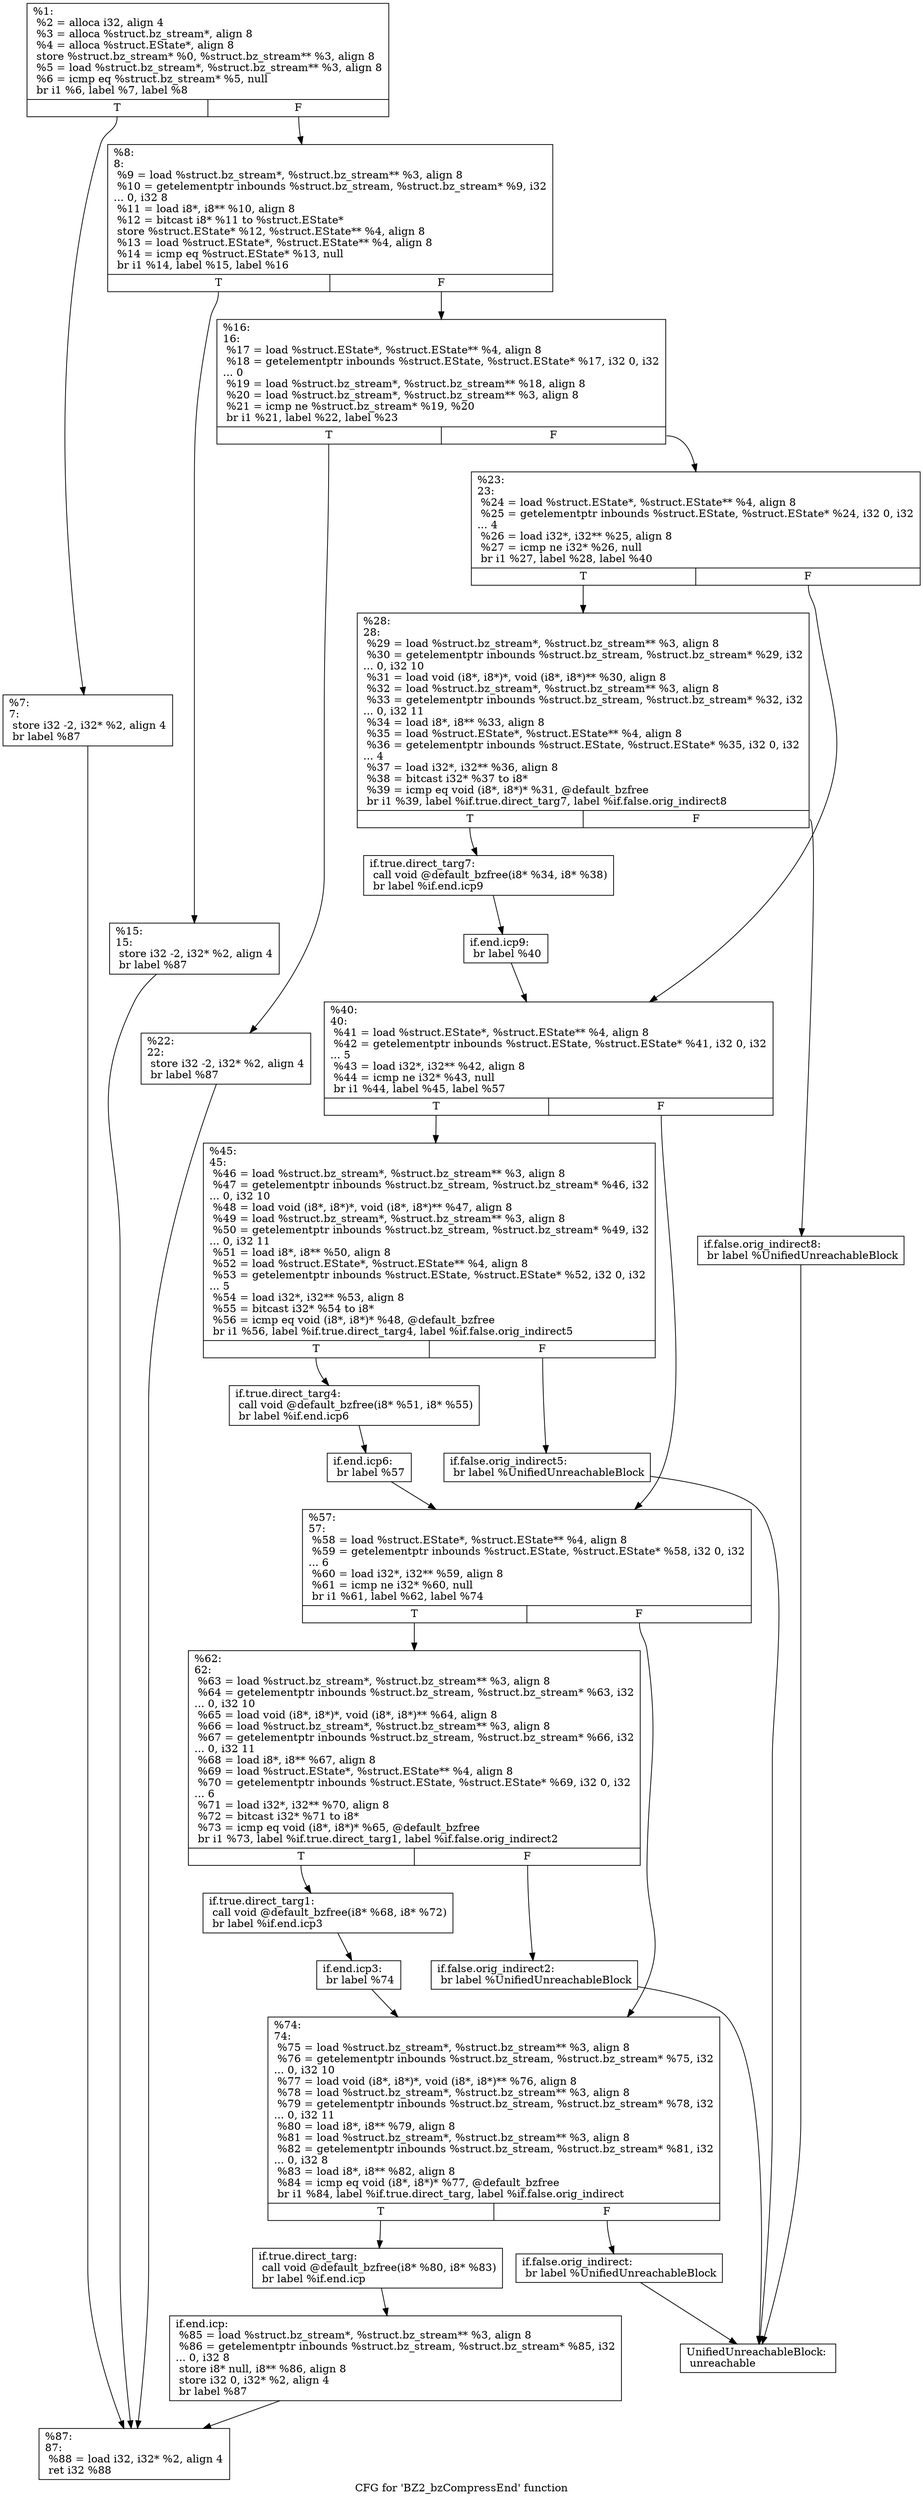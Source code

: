 digraph "CFG for 'BZ2_bzCompressEnd' function" {
	label="CFG for 'BZ2_bzCompressEnd' function";

	Node0x1cb9df0 [shape=record,label="{%1:\l  %2 = alloca i32, align 4\l  %3 = alloca %struct.bz_stream*, align 8\l  %4 = alloca %struct.EState*, align 8\l  store %struct.bz_stream* %0, %struct.bz_stream** %3, align 8\l  %5 = load %struct.bz_stream*, %struct.bz_stream** %3, align 8\l  %6 = icmp eq %struct.bz_stream* %5, null\l  br i1 %6, label %7, label %8\l|{<s0>T|<s1>F}}"];
	Node0x1cb9df0:s0 -> Node0x1cc0f60;
	Node0x1cb9df0:s1 -> Node0x1cc0fb0;
	Node0x1cc0f60 [shape=record,label="{%7:\l7:                                                \l  store i32 -2, i32* %2, align 4\l  br label %87\l}"];
	Node0x1cc0f60 -> Node0x1cc16e0;
	Node0x1cc0fb0 [shape=record,label="{%8:\l8:                                                \l  %9 = load %struct.bz_stream*, %struct.bz_stream** %3, align 8\l  %10 = getelementptr inbounds %struct.bz_stream, %struct.bz_stream* %9, i32\l... 0, i32 8\l  %11 = load i8*, i8** %10, align 8\l  %12 = bitcast i8* %11 to %struct.EState*\l  store %struct.EState* %12, %struct.EState** %4, align 8\l  %13 = load %struct.EState*, %struct.EState** %4, align 8\l  %14 = icmp eq %struct.EState* %13, null\l  br i1 %14, label %15, label %16\l|{<s0>T|<s1>F}}"];
	Node0x1cc0fb0:s0 -> Node0x1cc1000;
	Node0x1cc0fb0:s1 -> Node0x1cc1050;
	Node0x1cc1000 [shape=record,label="{%15:\l15:                                               \l  store i32 -2, i32* %2, align 4\l  br label %87\l}"];
	Node0x1cc1000 -> Node0x1cc16e0;
	Node0x1cc1050 [shape=record,label="{%16:\l16:                                               \l  %17 = load %struct.EState*, %struct.EState** %4, align 8\l  %18 = getelementptr inbounds %struct.EState, %struct.EState* %17, i32 0, i32\l... 0\l  %19 = load %struct.bz_stream*, %struct.bz_stream** %18, align 8\l  %20 = load %struct.bz_stream*, %struct.bz_stream** %3, align 8\l  %21 = icmp ne %struct.bz_stream* %19, %20\l  br i1 %21, label %22, label %23\l|{<s0>T|<s1>F}}"];
	Node0x1cc1050:s0 -> Node0x1cc10a0;
	Node0x1cc1050:s1 -> Node0x1cc10f0;
	Node0x1cc10a0 [shape=record,label="{%22:\l22:                                               \l  store i32 -2, i32* %2, align 4\l  br label %87\l}"];
	Node0x1cc10a0 -> Node0x1cc16e0;
	Node0x1cc10f0 [shape=record,label="{%23:\l23:                                               \l  %24 = load %struct.EState*, %struct.EState** %4, align 8\l  %25 = getelementptr inbounds %struct.EState, %struct.EState* %24, i32 0, i32\l... 4\l  %26 = load i32*, i32** %25, align 8\l  %27 = icmp ne i32* %26, null\l  br i1 %27, label %28, label %40\l|{<s0>T|<s1>F}}"];
	Node0x1cc10f0:s0 -> Node0x1cc1140;
	Node0x1cc10f0:s1 -> Node0x1cc1280;
	Node0x1cc1140 [shape=record,label="{%28:\l28:                                               \l  %29 = load %struct.bz_stream*, %struct.bz_stream** %3, align 8\l  %30 = getelementptr inbounds %struct.bz_stream, %struct.bz_stream* %29, i32\l... 0, i32 10\l  %31 = load void (i8*, i8*)*, void (i8*, i8*)** %30, align 8\l  %32 = load %struct.bz_stream*, %struct.bz_stream** %3, align 8\l  %33 = getelementptr inbounds %struct.bz_stream, %struct.bz_stream* %32, i32\l... 0, i32 11\l  %34 = load i8*, i8** %33, align 8\l  %35 = load %struct.EState*, %struct.EState** %4, align 8\l  %36 = getelementptr inbounds %struct.EState, %struct.EState* %35, i32 0, i32\l... 4\l  %37 = load i32*, i32** %36, align 8\l  %38 = bitcast i32* %37 to i8*\l  %39 = icmp eq void (i8*, i8*)* %31, @default_bzfree\l  br i1 %39, label %if.true.direct_targ7, label %if.false.orig_indirect8\l|{<s0>T|<s1>F}}"];
	Node0x1cc1140:s0 -> Node0x1cc1190;
	Node0x1cc1140:s1 -> Node0x1cc11e0;
	Node0x1cc1190 [shape=record,label="{if.true.direct_targ7:                             \l  call void @default_bzfree(i8* %34, i8* %38)\l  br label %if.end.icp9\l}"];
	Node0x1cc1190 -> Node0x1cc1230;
	Node0x1cc11e0 [shape=record,label="{if.false.orig_indirect8:                          \l  br label %UnifiedUnreachableBlock\l}"];
	Node0x1cc11e0 -> Node0x1cc1730;
	Node0x1cc1230 [shape=record,label="{if.end.icp9:                                      \l  br label %40\l}"];
	Node0x1cc1230 -> Node0x1cc1280;
	Node0x1cc1280 [shape=record,label="{%40:\l40:                                               \l  %41 = load %struct.EState*, %struct.EState** %4, align 8\l  %42 = getelementptr inbounds %struct.EState, %struct.EState* %41, i32 0, i32\l... 5\l  %43 = load i32*, i32** %42, align 8\l  %44 = icmp ne i32* %43, null\l  br i1 %44, label %45, label %57\l|{<s0>T|<s1>F}}"];
	Node0x1cc1280:s0 -> Node0x1cc12d0;
	Node0x1cc1280:s1 -> Node0x1cc1410;
	Node0x1cc12d0 [shape=record,label="{%45:\l45:                                               \l  %46 = load %struct.bz_stream*, %struct.bz_stream** %3, align 8\l  %47 = getelementptr inbounds %struct.bz_stream, %struct.bz_stream* %46, i32\l... 0, i32 10\l  %48 = load void (i8*, i8*)*, void (i8*, i8*)** %47, align 8\l  %49 = load %struct.bz_stream*, %struct.bz_stream** %3, align 8\l  %50 = getelementptr inbounds %struct.bz_stream, %struct.bz_stream* %49, i32\l... 0, i32 11\l  %51 = load i8*, i8** %50, align 8\l  %52 = load %struct.EState*, %struct.EState** %4, align 8\l  %53 = getelementptr inbounds %struct.EState, %struct.EState* %52, i32 0, i32\l... 5\l  %54 = load i32*, i32** %53, align 8\l  %55 = bitcast i32* %54 to i8*\l  %56 = icmp eq void (i8*, i8*)* %48, @default_bzfree\l  br i1 %56, label %if.true.direct_targ4, label %if.false.orig_indirect5\l|{<s0>T|<s1>F}}"];
	Node0x1cc12d0:s0 -> Node0x1cc1320;
	Node0x1cc12d0:s1 -> Node0x1cc1370;
	Node0x1cc1320 [shape=record,label="{if.true.direct_targ4:                             \l  call void @default_bzfree(i8* %51, i8* %55)\l  br label %if.end.icp6\l}"];
	Node0x1cc1320 -> Node0x1cc13c0;
	Node0x1cc1370 [shape=record,label="{if.false.orig_indirect5:                          \l  br label %UnifiedUnreachableBlock\l}"];
	Node0x1cc1370 -> Node0x1cc1730;
	Node0x1cc13c0 [shape=record,label="{if.end.icp6:                                      \l  br label %57\l}"];
	Node0x1cc13c0 -> Node0x1cc1410;
	Node0x1cc1410 [shape=record,label="{%57:\l57:                                               \l  %58 = load %struct.EState*, %struct.EState** %4, align 8\l  %59 = getelementptr inbounds %struct.EState, %struct.EState* %58, i32 0, i32\l... 6\l  %60 = load i32*, i32** %59, align 8\l  %61 = icmp ne i32* %60, null\l  br i1 %61, label %62, label %74\l|{<s0>T|<s1>F}}"];
	Node0x1cc1410:s0 -> Node0x1cc1460;
	Node0x1cc1410:s1 -> Node0x1cc15a0;
	Node0x1cc1460 [shape=record,label="{%62:\l62:                                               \l  %63 = load %struct.bz_stream*, %struct.bz_stream** %3, align 8\l  %64 = getelementptr inbounds %struct.bz_stream, %struct.bz_stream* %63, i32\l... 0, i32 10\l  %65 = load void (i8*, i8*)*, void (i8*, i8*)** %64, align 8\l  %66 = load %struct.bz_stream*, %struct.bz_stream** %3, align 8\l  %67 = getelementptr inbounds %struct.bz_stream, %struct.bz_stream* %66, i32\l... 0, i32 11\l  %68 = load i8*, i8** %67, align 8\l  %69 = load %struct.EState*, %struct.EState** %4, align 8\l  %70 = getelementptr inbounds %struct.EState, %struct.EState* %69, i32 0, i32\l... 6\l  %71 = load i32*, i32** %70, align 8\l  %72 = bitcast i32* %71 to i8*\l  %73 = icmp eq void (i8*, i8*)* %65, @default_bzfree\l  br i1 %73, label %if.true.direct_targ1, label %if.false.orig_indirect2\l|{<s0>T|<s1>F}}"];
	Node0x1cc1460:s0 -> Node0x1cc14b0;
	Node0x1cc1460:s1 -> Node0x1cc1500;
	Node0x1cc14b0 [shape=record,label="{if.true.direct_targ1:                             \l  call void @default_bzfree(i8* %68, i8* %72)\l  br label %if.end.icp3\l}"];
	Node0x1cc14b0 -> Node0x1cc1550;
	Node0x1cc1500 [shape=record,label="{if.false.orig_indirect2:                          \l  br label %UnifiedUnreachableBlock\l}"];
	Node0x1cc1500 -> Node0x1cc1730;
	Node0x1cc1550 [shape=record,label="{if.end.icp3:                                      \l  br label %74\l}"];
	Node0x1cc1550 -> Node0x1cc15a0;
	Node0x1cc15a0 [shape=record,label="{%74:\l74:                                               \l  %75 = load %struct.bz_stream*, %struct.bz_stream** %3, align 8\l  %76 = getelementptr inbounds %struct.bz_stream, %struct.bz_stream* %75, i32\l... 0, i32 10\l  %77 = load void (i8*, i8*)*, void (i8*, i8*)** %76, align 8\l  %78 = load %struct.bz_stream*, %struct.bz_stream** %3, align 8\l  %79 = getelementptr inbounds %struct.bz_stream, %struct.bz_stream* %78, i32\l... 0, i32 11\l  %80 = load i8*, i8** %79, align 8\l  %81 = load %struct.bz_stream*, %struct.bz_stream** %3, align 8\l  %82 = getelementptr inbounds %struct.bz_stream, %struct.bz_stream* %81, i32\l... 0, i32 8\l  %83 = load i8*, i8** %82, align 8\l  %84 = icmp eq void (i8*, i8*)* %77, @default_bzfree\l  br i1 %84, label %if.true.direct_targ, label %if.false.orig_indirect\l|{<s0>T|<s1>F}}"];
	Node0x1cc15a0:s0 -> Node0x1cc15f0;
	Node0x1cc15a0:s1 -> Node0x1cc1640;
	Node0x1cc15f0 [shape=record,label="{if.true.direct_targ:                              \l  call void @default_bzfree(i8* %80, i8* %83)\l  br label %if.end.icp\l}"];
	Node0x1cc15f0 -> Node0x1cc1690;
	Node0x1cc1640 [shape=record,label="{if.false.orig_indirect:                           \l  br label %UnifiedUnreachableBlock\l}"];
	Node0x1cc1640 -> Node0x1cc1730;
	Node0x1cc1690 [shape=record,label="{if.end.icp:                                       \l  %85 = load %struct.bz_stream*, %struct.bz_stream** %3, align 8\l  %86 = getelementptr inbounds %struct.bz_stream, %struct.bz_stream* %85, i32\l... 0, i32 8\l  store i8* null, i8** %86, align 8\l  store i32 0, i32* %2, align 4\l  br label %87\l}"];
	Node0x1cc1690 -> Node0x1cc16e0;
	Node0x1cc16e0 [shape=record,label="{%87:\l87:                                               \l  %88 = load i32, i32* %2, align 4\l  ret i32 %88\l}"];
	Node0x1cc1730 [shape=record,label="{UnifiedUnreachableBlock:                          \l  unreachable\l}"];
}
